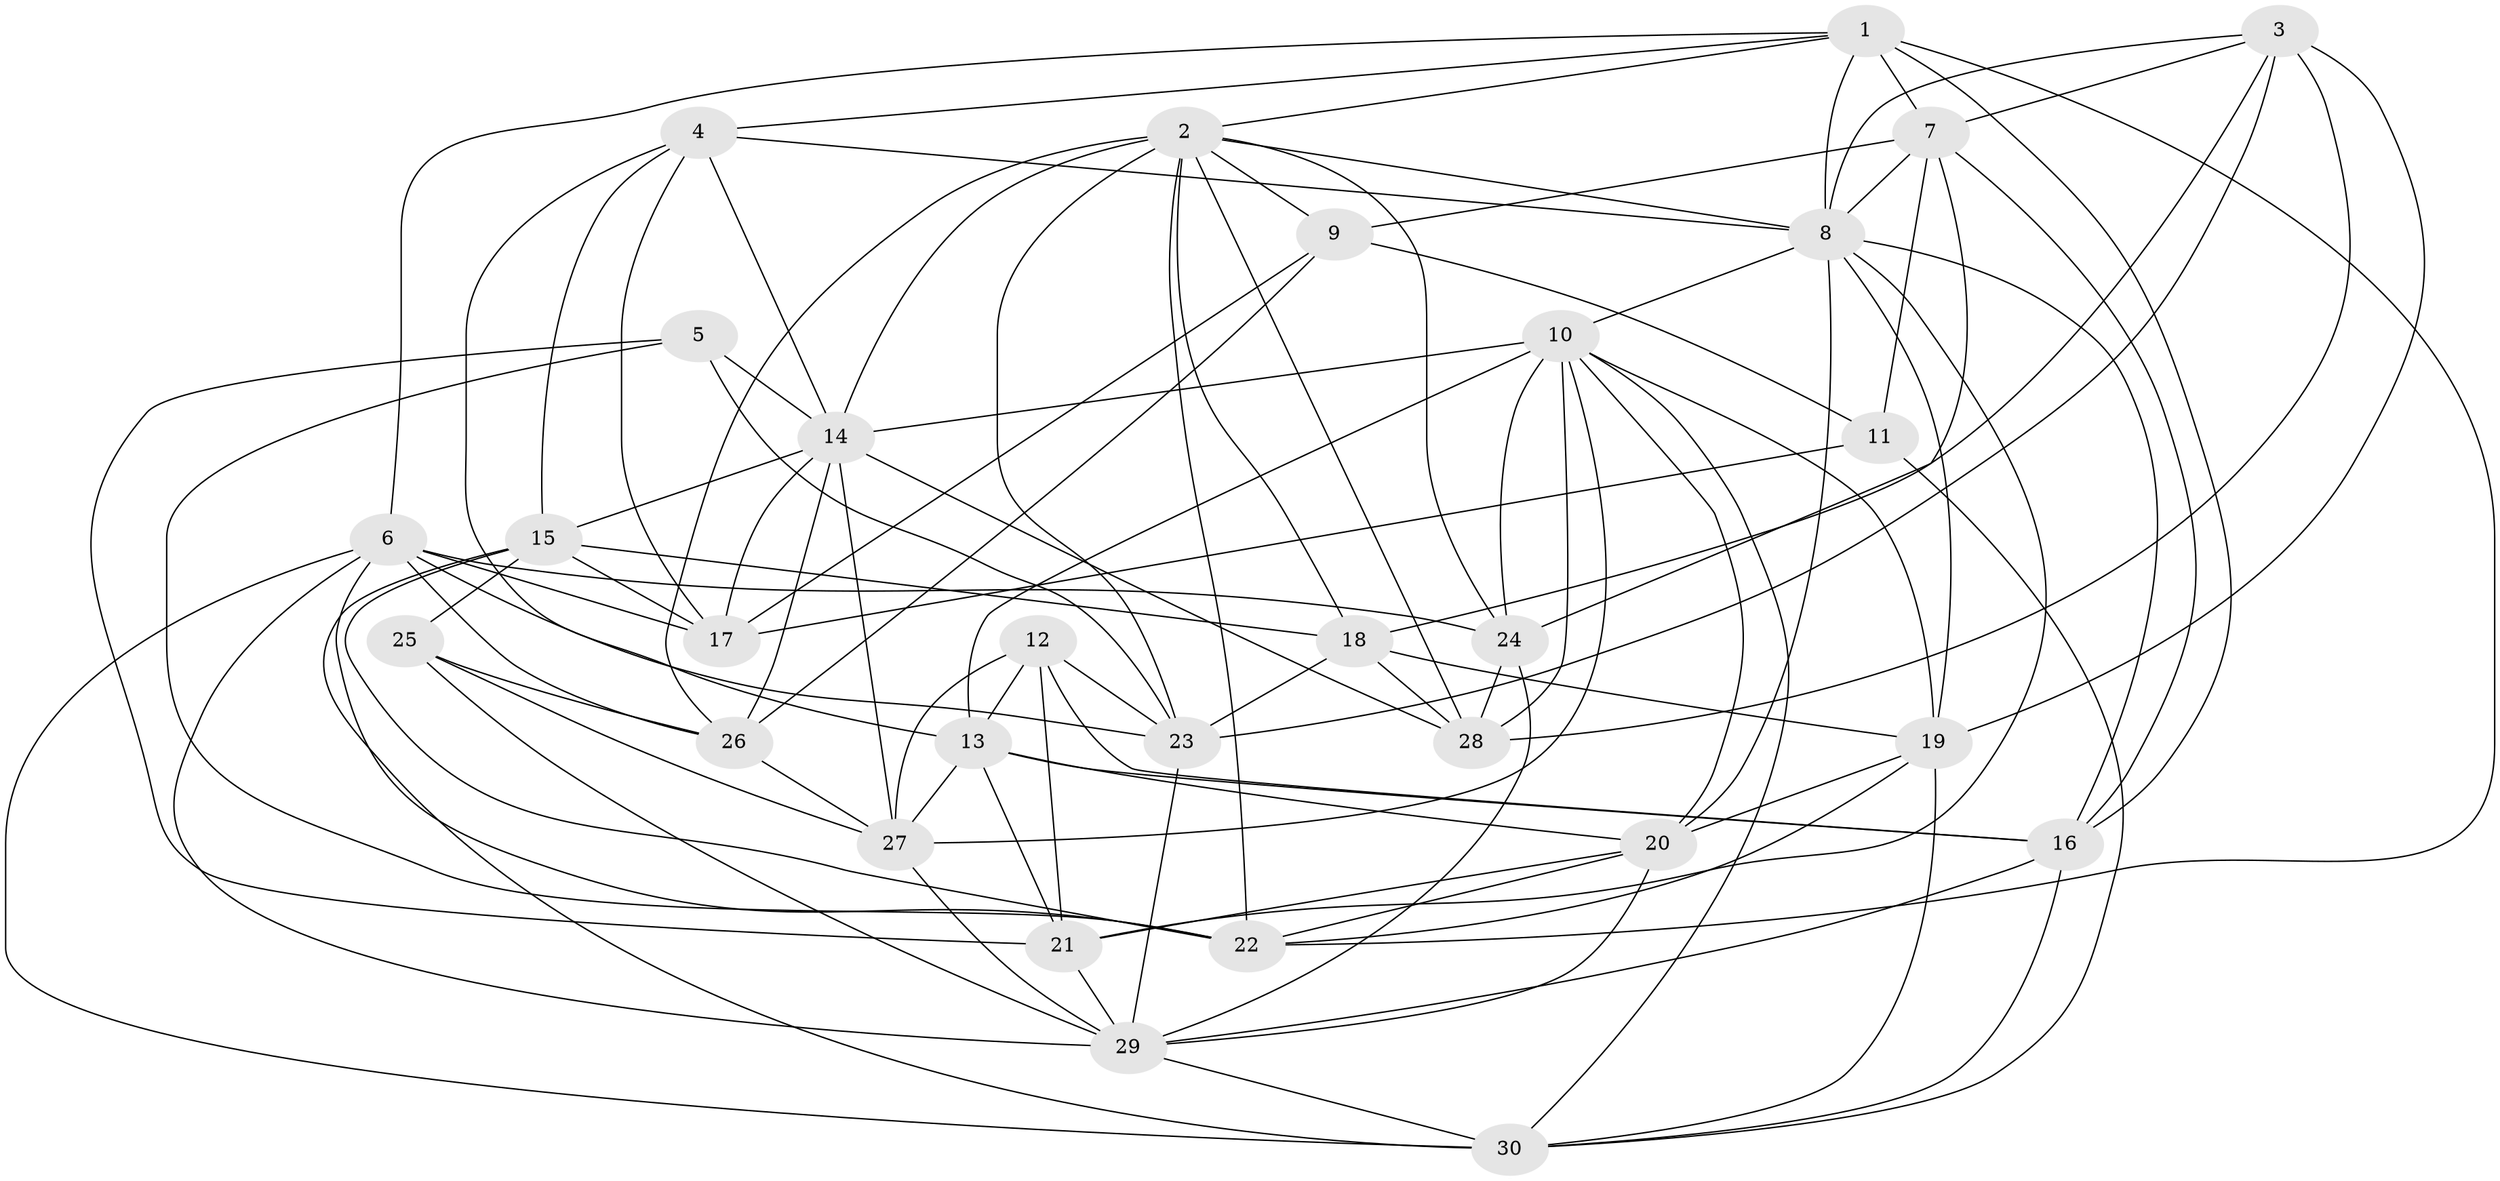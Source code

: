 // original degree distribution, {4: 1.0}
// Generated by graph-tools (version 1.1) at 2025/38/03/04/25 23:38:12]
// undirected, 30 vertices, 101 edges
graph export_dot {
  node [color=gray90,style=filled];
  1;
  2;
  3;
  4;
  5;
  6;
  7;
  8;
  9;
  10;
  11;
  12;
  13;
  14;
  15;
  16;
  17;
  18;
  19;
  20;
  21;
  22;
  23;
  24;
  25;
  26;
  27;
  28;
  29;
  30;
  1 -- 2 [weight=1.0];
  1 -- 4 [weight=1.0];
  1 -- 6 [weight=1.0];
  1 -- 7 [weight=1.0];
  1 -- 8 [weight=1.0];
  1 -- 16 [weight=2.0];
  1 -- 22 [weight=1.0];
  2 -- 8 [weight=1.0];
  2 -- 9 [weight=1.0];
  2 -- 14 [weight=1.0];
  2 -- 18 [weight=1.0];
  2 -- 22 [weight=1.0];
  2 -- 23 [weight=1.0];
  2 -- 24 [weight=1.0];
  2 -- 26 [weight=1.0];
  2 -- 28 [weight=1.0];
  3 -- 7 [weight=1.0];
  3 -- 8 [weight=1.0];
  3 -- 18 [weight=2.0];
  3 -- 19 [weight=1.0];
  3 -- 23 [weight=1.0];
  3 -- 28 [weight=2.0];
  4 -- 8 [weight=1.0];
  4 -- 13 [weight=1.0];
  4 -- 14 [weight=1.0];
  4 -- 15 [weight=1.0];
  4 -- 17 [weight=1.0];
  5 -- 14 [weight=2.0];
  5 -- 21 [weight=2.0];
  5 -- 22 [weight=1.0];
  5 -- 23 [weight=1.0];
  6 -- 17 [weight=1.0];
  6 -- 22 [weight=1.0];
  6 -- 23 [weight=1.0];
  6 -- 24 [weight=2.0];
  6 -- 26 [weight=2.0];
  6 -- 29 [weight=1.0];
  6 -- 30 [weight=1.0];
  7 -- 8 [weight=1.0];
  7 -- 9 [weight=3.0];
  7 -- 11 [weight=1.0];
  7 -- 16 [weight=1.0];
  7 -- 24 [weight=2.0];
  8 -- 10 [weight=1.0];
  8 -- 16 [weight=1.0];
  8 -- 19 [weight=1.0];
  8 -- 20 [weight=1.0];
  8 -- 21 [weight=1.0];
  9 -- 11 [weight=1.0];
  9 -- 17 [weight=2.0];
  9 -- 26 [weight=1.0];
  10 -- 13 [weight=1.0];
  10 -- 14 [weight=1.0];
  10 -- 19 [weight=1.0];
  10 -- 20 [weight=1.0];
  10 -- 24 [weight=1.0];
  10 -- 27 [weight=1.0];
  10 -- 28 [weight=2.0];
  10 -- 30 [weight=1.0];
  11 -- 17 [weight=1.0];
  11 -- 30 [weight=1.0];
  12 -- 13 [weight=2.0];
  12 -- 16 [weight=1.0];
  12 -- 21 [weight=1.0];
  12 -- 23 [weight=1.0];
  12 -- 27 [weight=1.0];
  13 -- 16 [weight=1.0];
  13 -- 20 [weight=1.0];
  13 -- 21 [weight=1.0];
  13 -- 27 [weight=1.0];
  14 -- 15 [weight=1.0];
  14 -- 17 [weight=1.0];
  14 -- 26 [weight=1.0];
  14 -- 27 [weight=1.0];
  14 -- 28 [weight=1.0];
  15 -- 17 [weight=2.0];
  15 -- 18 [weight=1.0];
  15 -- 22 [weight=2.0];
  15 -- 25 [weight=1.0];
  15 -- 30 [weight=2.0];
  16 -- 29 [weight=1.0];
  16 -- 30 [weight=1.0];
  18 -- 19 [weight=1.0];
  18 -- 23 [weight=2.0];
  18 -- 28 [weight=1.0];
  19 -- 20 [weight=2.0];
  19 -- 22 [weight=1.0];
  19 -- 30 [weight=1.0];
  20 -- 21 [weight=1.0];
  20 -- 22 [weight=1.0];
  20 -- 29 [weight=1.0];
  21 -- 29 [weight=2.0];
  23 -- 29 [weight=1.0];
  24 -- 28 [weight=1.0];
  24 -- 29 [weight=1.0];
  25 -- 26 [weight=1.0];
  25 -- 27 [weight=1.0];
  25 -- 29 [weight=1.0];
  26 -- 27 [weight=2.0];
  27 -- 29 [weight=1.0];
  29 -- 30 [weight=1.0];
}
